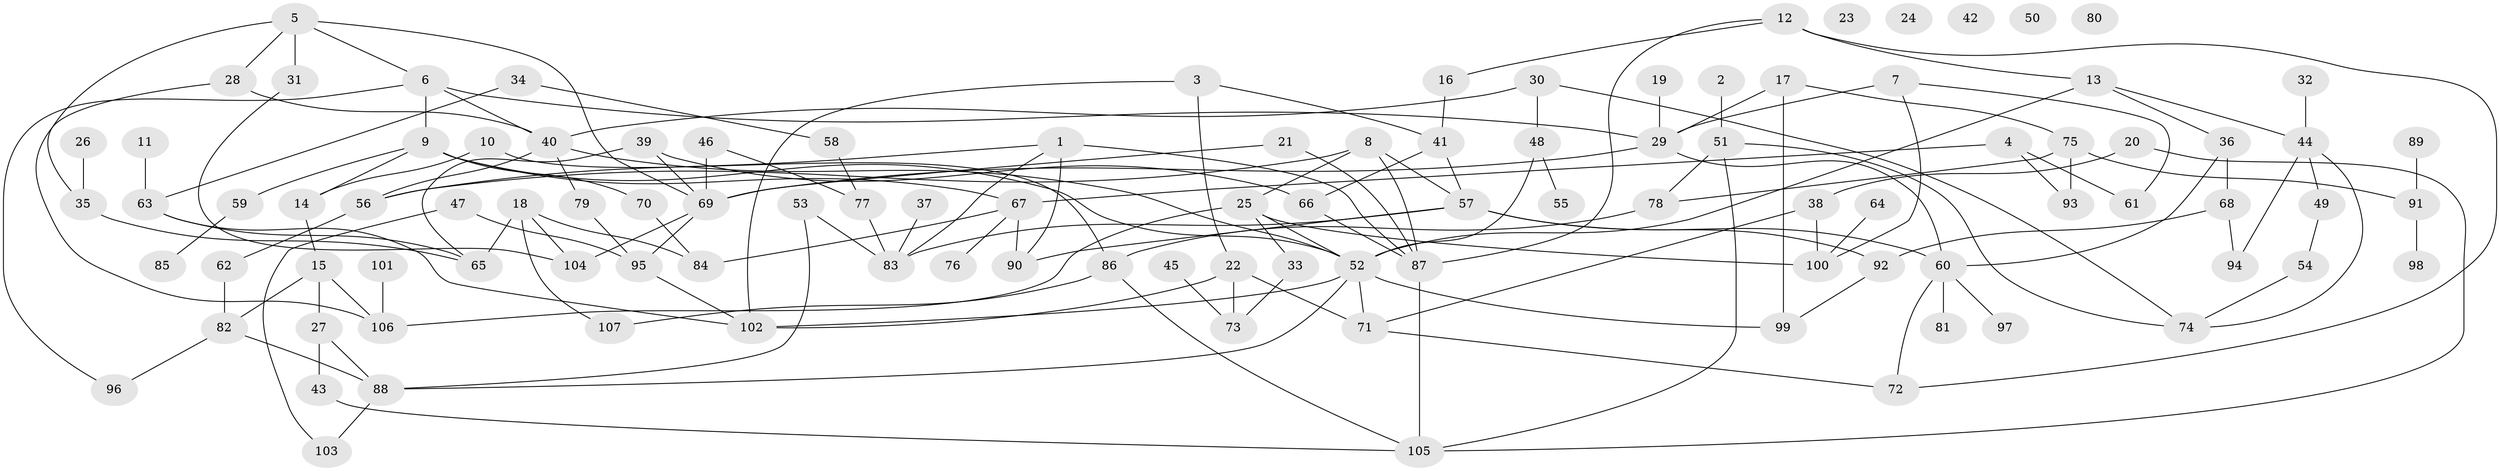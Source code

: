 // Generated by graph-tools (version 1.1) at 2025/25/03/09/25 03:25:22]
// undirected, 107 vertices, 158 edges
graph export_dot {
graph [start="1"]
  node [color=gray90,style=filled];
  1;
  2;
  3;
  4;
  5;
  6;
  7;
  8;
  9;
  10;
  11;
  12;
  13;
  14;
  15;
  16;
  17;
  18;
  19;
  20;
  21;
  22;
  23;
  24;
  25;
  26;
  27;
  28;
  29;
  30;
  31;
  32;
  33;
  34;
  35;
  36;
  37;
  38;
  39;
  40;
  41;
  42;
  43;
  44;
  45;
  46;
  47;
  48;
  49;
  50;
  51;
  52;
  53;
  54;
  55;
  56;
  57;
  58;
  59;
  60;
  61;
  62;
  63;
  64;
  65;
  66;
  67;
  68;
  69;
  70;
  71;
  72;
  73;
  74;
  75;
  76;
  77;
  78;
  79;
  80;
  81;
  82;
  83;
  84;
  85;
  86;
  87;
  88;
  89;
  90;
  91;
  92;
  93;
  94;
  95;
  96;
  97;
  98;
  99;
  100;
  101;
  102;
  103;
  104;
  105;
  106;
  107;
  1 -- 56;
  1 -- 83;
  1 -- 87;
  1 -- 90;
  2 -- 51;
  3 -- 22;
  3 -- 41;
  3 -- 102;
  4 -- 61;
  4 -- 67;
  4 -- 93;
  5 -- 6;
  5 -- 28;
  5 -- 31;
  5 -- 35;
  5 -- 69;
  6 -- 9;
  6 -- 29;
  6 -- 40;
  6 -- 96;
  7 -- 29;
  7 -- 61;
  7 -- 100;
  8 -- 25;
  8 -- 56;
  8 -- 57;
  8 -- 87;
  9 -- 14;
  9 -- 52;
  9 -- 59;
  9 -- 67;
  9 -- 70;
  10 -- 14;
  10 -- 86;
  11 -- 63;
  12 -- 13;
  12 -- 16;
  12 -- 72;
  12 -- 87;
  13 -- 36;
  13 -- 44;
  13 -- 52;
  14 -- 15;
  15 -- 27;
  15 -- 82;
  15 -- 106;
  16 -- 41;
  17 -- 29;
  17 -- 75;
  17 -- 99;
  18 -- 65;
  18 -- 84;
  18 -- 104;
  18 -- 107;
  19 -- 29;
  20 -- 38;
  20 -- 105;
  21 -- 69;
  21 -- 87;
  22 -- 71;
  22 -- 73;
  22 -- 102;
  25 -- 33;
  25 -- 52;
  25 -- 100;
  25 -- 106;
  26 -- 35;
  27 -- 43;
  27 -- 88;
  28 -- 40;
  28 -- 106;
  29 -- 60;
  29 -- 69;
  30 -- 40;
  30 -- 48;
  30 -- 74;
  31 -- 104;
  32 -- 44;
  33 -- 73;
  34 -- 58;
  34 -- 63;
  35 -- 65;
  36 -- 60;
  36 -- 68;
  37 -- 83;
  38 -- 71;
  38 -- 100;
  39 -- 65;
  39 -- 66;
  39 -- 69;
  40 -- 52;
  40 -- 56;
  40 -- 79;
  41 -- 57;
  41 -- 66;
  43 -- 105;
  44 -- 49;
  44 -- 74;
  44 -- 94;
  45 -- 73;
  46 -- 69;
  46 -- 77;
  47 -- 95;
  47 -- 103;
  48 -- 52;
  48 -- 55;
  49 -- 54;
  51 -- 74;
  51 -- 78;
  51 -- 105;
  52 -- 71;
  52 -- 88;
  52 -- 99;
  52 -- 102;
  53 -- 83;
  53 -- 88;
  54 -- 74;
  56 -- 62;
  57 -- 60;
  57 -- 83;
  57 -- 90;
  57 -- 92;
  58 -- 77;
  59 -- 85;
  60 -- 72;
  60 -- 81;
  60 -- 97;
  62 -- 82;
  63 -- 65;
  63 -- 102;
  64 -- 100;
  66 -- 87;
  67 -- 76;
  67 -- 84;
  67 -- 90;
  68 -- 92;
  68 -- 94;
  69 -- 95;
  69 -- 104;
  70 -- 84;
  71 -- 72;
  75 -- 78;
  75 -- 91;
  75 -- 93;
  77 -- 83;
  78 -- 86;
  79 -- 95;
  82 -- 88;
  82 -- 96;
  86 -- 105;
  86 -- 107;
  87 -- 105;
  88 -- 103;
  89 -- 91;
  91 -- 98;
  92 -- 99;
  95 -- 102;
  101 -- 106;
}
